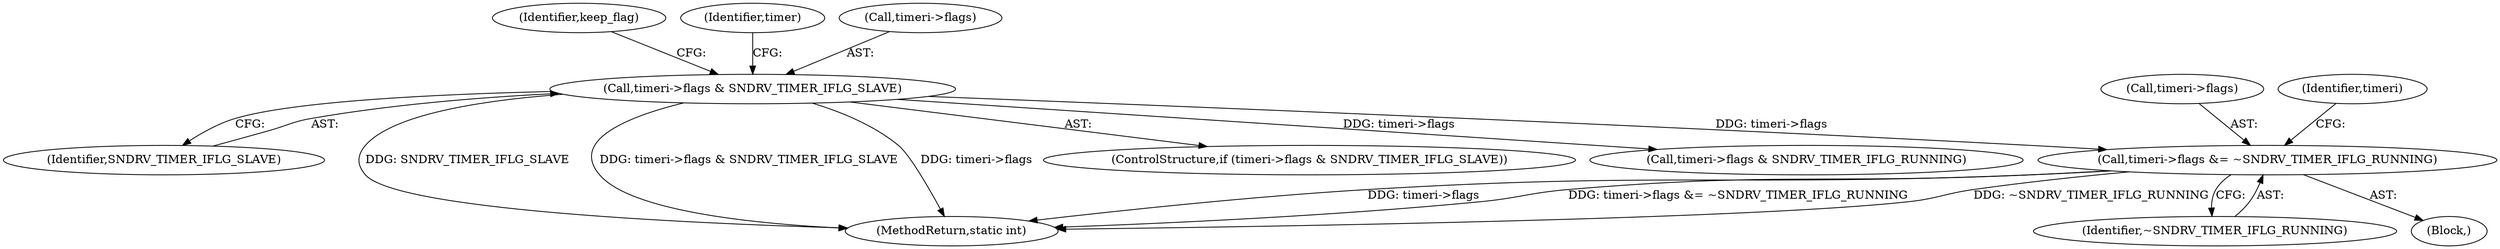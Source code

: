 digraph "0_linux_b5a663aa426f4884c71cd8580adae73f33570f0d@pointer" {
"1000129" [label="(Call,timeri->flags &= ~SNDRV_TIMER_IFLG_RUNNING)"];
"1000115" [label="(Call,timeri->flags & SNDRV_TIMER_IFLG_SLAVE)"];
"1000114" [label="(ControlStructure,if (timeri->flags & SNDRV_TIMER_IFLG_SLAVE))"];
"1000123" [label="(Identifier,keep_flag)"];
"1000150" [label="(Identifier,timer)"];
"1000178" [label="(Call,timeri->flags & SNDRV_TIMER_IFLG_RUNNING)"];
"1000130" [label="(Call,timeri->flags)"];
"1000133" [label="(Identifier,~SNDRV_TIMER_IFLG_RUNNING)"];
"1000115" [label="(Call,timeri->flags & SNDRV_TIMER_IFLG_SLAVE)"];
"1000124" [label="(Block,)"];
"1000119" [label="(Identifier,SNDRV_TIMER_IFLG_SLAVE)"];
"1000116" [label="(Call,timeri->flags)"];
"1000129" [label="(Call,timeri->flags &= ~SNDRV_TIMER_IFLG_RUNNING)"];
"1000247" [label="(MethodReturn,static int)"];
"1000137" [label="(Identifier,timeri)"];
"1000129" -> "1000124"  [label="AST: "];
"1000129" -> "1000133"  [label="CFG: "];
"1000130" -> "1000129"  [label="AST: "];
"1000133" -> "1000129"  [label="AST: "];
"1000137" -> "1000129"  [label="CFG: "];
"1000129" -> "1000247"  [label="DDG: timeri->flags"];
"1000129" -> "1000247"  [label="DDG: timeri->flags &= ~SNDRV_TIMER_IFLG_RUNNING"];
"1000129" -> "1000247"  [label="DDG: ~SNDRV_TIMER_IFLG_RUNNING"];
"1000115" -> "1000129"  [label="DDG: timeri->flags"];
"1000115" -> "1000114"  [label="AST: "];
"1000115" -> "1000119"  [label="CFG: "];
"1000116" -> "1000115"  [label="AST: "];
"1000119" -> "1000115"  [label="AST: "];
"1000123" -> "1000115"  [label="CFG: "];
"1000150" -> "1000115"  [label="CFG: "];
"1000115" -> "1000247"  [label="DDG: SNDRV_TIMER_IFLG_SLAVE"];
"1000115" -> "1000247"  [label="DDG: timeri->flags & SNDRV_TIMER_IFLG_SLAVE"];
"1000115" -> "1000247"  [label="DDG: timeri->flags"];
"1000115" -> "1000178"  [label="DDG: timeri->flags"];
}
